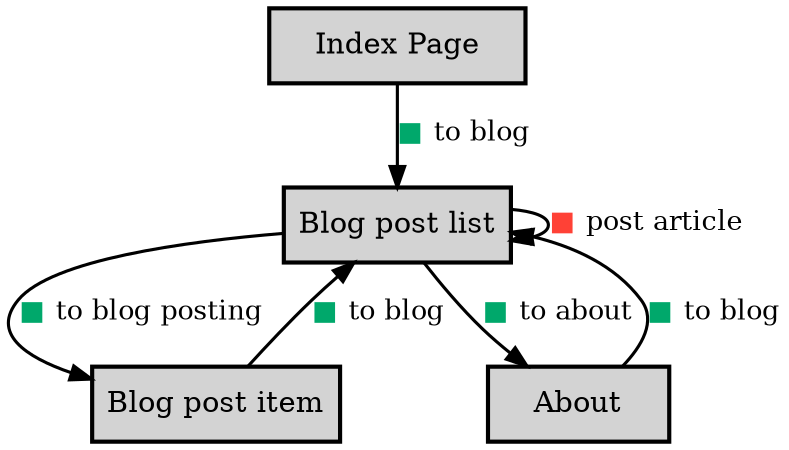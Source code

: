 digraph application_state_diagram {
  graph [
    labelloc="t";
    fontname="Helvetica"
  ];
  node [shape = box, style = "bold,filled" fillcolor="lightgray", margin="0.3,0.1"];

    Blog [margin=0.1, label="Blog post list", shape=box, URL="#Blog" target="_parent"]
    BlogPosting [margin=0.1, label="Blog post item", shape=box, URL="#BlogPosting" target="_parent"]

    About -> Blog [label=<<table border="0" cellborder="0" cellspacing="0" cellpadding="0"><tr><td valign="middle" href="#goBlog" tooltip="to blog (safe)"><font color="#00A86B">■</font> to&nbsp;blog</td></tr></table>> URL="#goBlog" target="_parent" fontsize=13 class="goBlog" penwidth=1.5];
    Blog -> About [label=<<table border="0" cellborder="0" cellspacing="0" cellpadding="0"><tr><td valign="middle" href="#goAbout" tooltip="to about (safe)"><font color="#00A86B">■</font> to&nbsp;about</td></tr></table>> URL="#goAbout" target="_parent" fontsize=13 class="goAbout" penwidth=1.5];
    Blog -> Blog [label=<<table border="0" cellborder="0" cellspacing="0" cellpadding="0"><tr><td valign="middle" href="#doPost" tooltip="post article (unsafe)"><font color="#FF4136">■</font> post&nbsp;article</td></tr></table>> URL="#doPost" target="_parent" fontsize=13 class="doPost" penwidth=1.5];
    Blog -> BlogPosting [label=<<table border="0" cellborder="0" cellspacing="0" cellpadding="0"><tr><td valign="middle" href="#goBlogPosting" tooltip="to blog posting (safe)"><font color="#00A86B">■</font> to&nbsp;blog&nbsp;posting</td></tr></table>> URL="#goBlogPosting" target="_parent" fontsize=13 class="goBlogPosting" penwidth=1.5];
    BlogPosting -> Blog [label=<<table border="0" cellborder="0" cellspacing="0" cellpadding="0"><tr><td valign="middle" href="#goBlog" tooltip="to blog (safe)"><font color="#00A86B">■</font> to&nbsp;blog</td></tr></table>> URL="#goBlog" target="_parent" fontsize=13 class="goBlog" penwidth=1.5];
    Index -> Blog [label=<<table border="0" cellborder="0" cellspacing="0" cellpadding="0"><tr><td valign="middle" href="#goBlog" tooltip="to blog (safe)"><font color="#00A86B">■</font> to&nbsp;blog</td></tr></table>> URL="#goBlog" target="_parent" fontsize=13 class="goBlog" penwidth=1.5];

    About [label="About" URL="#About" target="_parent"]
    Blog [label="Blog post list" URL="#Blog" target="_parent"]
    BlogPosting [label="Blog post item" URL="#BlogPosting" target="_parent"]
    Index [label="Index Page" URL="#Index" target="_parent"]

}